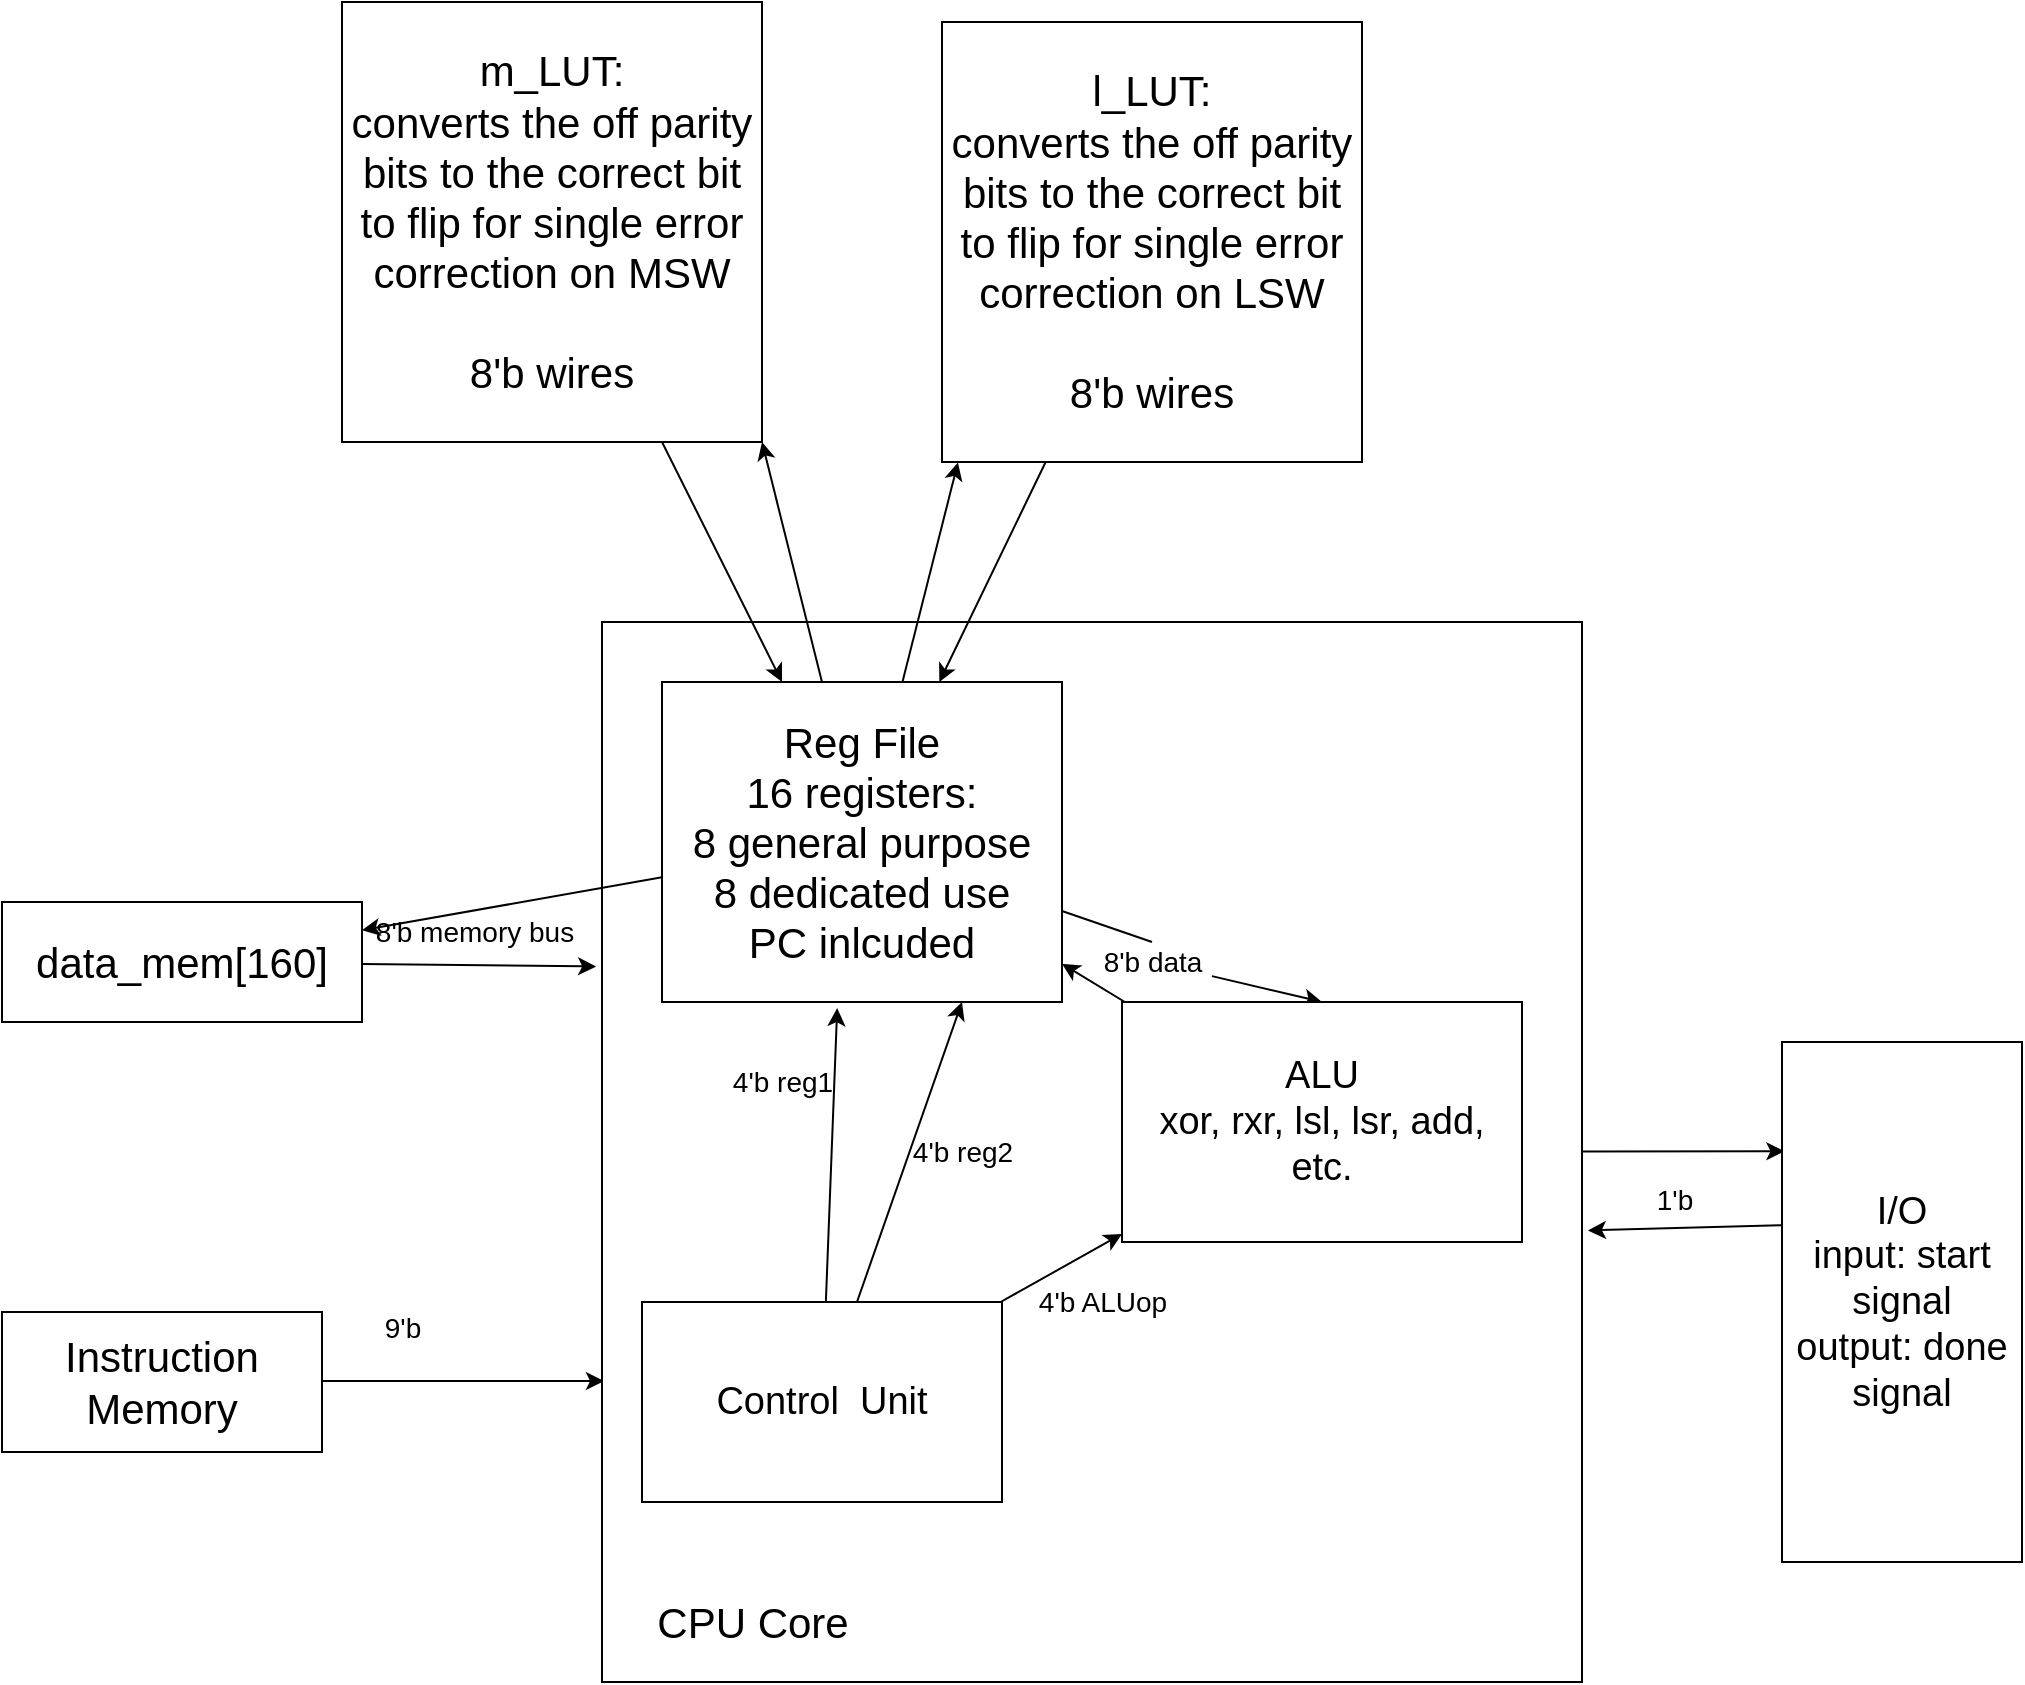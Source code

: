 <mxfile>
    <diagram id="8LUtqMyP6PqjKQgSo8ol" name="Page-1">
        <mxGraphModel dx="1471" dy="997" grid="1" gridSize="10" guides="1" tooltips="1" connect="1" arrows="1" fold="1" page="1" pageScale="1" pageWidth="1100" pageHeight="1700" math="0" shadow="0">
            <root>
                <mxCell id="0"/>
                <mxCell id="1" parent="0"/>
                <mxCell id="4" style="edgeStyle=none;html=1;fontFamily=Helvetica;fontSize=21;entryX=-0.006;entryY=0.325;entryDx=0;entryDy=0;entryPerimeter=0;" parent="1" source="3" target="8" edge="1">
                    <mxGeometry relative="1" as="geometry">
                        <mxPoint x="320" y="490" as="targetPoint"/>
                    </mxGeometry>
                </mxCell>
                <mxCell id="5" value="&lt;font style=&quot;font-size: 14px&quot;&gt;8'b memory bus&lt;/font&gt;" style="edgeLabel;html=1;align=center;verticalAlign=middle;resizable=0;points=[];fontSize=21;fontFamily=Helvetica;" parent="4" connectable="0" vertex="1">
                    <mxGeometry x="-0.277" y="-2" relative="1" as="geometry">
                        <mxPoint x="13" y="-22" as="offset"/>
                    </mxGeometry>
                </mxCell>
                <mxCell id="3" value="data_mem[160]" style="whiteSpace=wrap;html=1;fontFamily=Helvetica;fontSize=21;" parent="1" vertex="1">
                    <mxGeometry y="460" width="180" height="60" as="geometry"/>
                </mxCell>
                <mxCell id="7" style="edgeStyle=none;html=1;fontFamily=Helvetica;fontSize=21;" parent="1" edge="1">
                    <mxGeometry relative="1" as="geometry">
                        <mxPoint x="301" y="699.5" as="targetPoint"/>
                        <mxPoint x="160" y="699.5" as="sourcePoint"/>
                    </mxGeometry>
                </mxCell>
                <mxCell id="25" value="&lt;font style=&quot;font-size: 14px&quot;&gt;9'b&lt;/font&gt;" style="edgeLabel;html=1;align=center;verticalAlign=middle;resizable=0;points=[];fontSize=21;fontFamily=Helvetica;" vertex="1" connectable="0" parent="7">
                    <mxGeometry x="-0.234" y="1" relative="1" as="geometry">
                        <mxPoint x="-14" y="-29" as="offset"/>
                    </mxGeometry>
                </mxCell>
                <mxCell id="6" value="&lt;font style=&quot;font-size: 21px&quot;&gt;Instruction Memory&lt;/font&gt;" style="whiteSpace=wrap;html=1;fontFamily=Helvetica;fontSize=14;" parent="1" vertex="1">
                    <mxGeometry y="665" width="160" height="70" as="geometry"/>
                </mxCell>
                <mxCell id="17" style="edgeStyle=none;html=1;entryX=0.01;entryY=0.364;entryDx=0;entryDy=0;entryPerimeter=0;fontFamily=Helvetica;fontSize=21;" edge="1" parent="1" source="8">
                    <mxGeometry relative="1" as="geometry">
                        <mxPoint x="891.2" y="584.64" as="targetPoint"/>
                    </mxGeometry>
                </mxCell>
                <mxCell id="8" value="" style="whiteSpace=wrap;html=1;fontFamily=Helvetica;fontSize=21;" vertex="1" parent="1">
                    <mxGeometry x="300" y="320" width="490" height="530" as="geometry"/>
                </mxCell>
                <mxCell id="13" style="edgeStyle=none;html=1;entryX=0.5;entryY=0;entryDx=0;entryDy=0;fontFamily=Helvetica;fontSize=21;startArrow=none;" edge="1" parent="1" source="35" target="11">
                    <mxGeometry relative="1" as="geometry"/>
                </mxCell>
                <mxCell id="16" style="edgeStyle=none;html=1;fontFamily=Helvetica;fontSize=21;" edge="1" parent="1" source="2" target="3">
                    <mxGeometry relative="1" as="geometry"/>
                </mxCell>
                <mxCell id="23" style="edgeStyle=none;html=1;entryX=1;entryY=1;entryDx=0;entryDy=0;fontFamily=Helvetica;fontSize=21;" edge="1" parent="1" source="2" target="19">
                    <mxGeometry relative="1" as="geometry"/>
                </mxCell>
                <mxCell id="24" style="edgeStyle=none;html=1;entryX=0.038;entryY=1.001;entryDx=0;entryDy=0;entryPerimeter=0;fontFamily=Helvetica;fontSize=21;" edge="1" parent="1" source="2" target="20">
                    <mxGeometry relative="1" as="geometry"/>
                </mxCell>
                <object label="&lt;font style=&quot;font-size: 21px&quot;&gt;Reg File&lt;br&gt;16 registers:&lt;br&gt;8 general purpose&lt;br&gt;8 dedicated use&lt;br&gt;PC inlcuded&lt;br&gt;&lt;/font&gt;" id="2">
                    <mxCell style="whiteSpace=wrap;html=1;fontFamily=Helvetica;" parent="1" vertex="1">
                        <mxGeometry x="330" y="350" width="200" height="160" as="geometry"/>
                    </mxCell>
                </object>
                <mxCell id="9" value="CPU Core" style="text;html=1;resizable=0;autosize=1;align=center;verticalAlign=middle;points=[];fillColor=none;strokeColor=none;rounded=0;fontFamily=Helvetica;fontSize=21;" parent="1" vertex="1">
                    <mxGeometry x="320" y="805" width="110" height="30" as="geometry"/>
                </mxCell>
                <mxCell id="12" style="edgeStyle=none;html=1;entryX=0.438;entryY=1.019;entryDx=0;entryDy=0;entryPerimeter=0;fontFamily=Helvetica;fontSize=21;" edge="1" parent="1" source="10" target="2">
                    <mxGeometry relative="1" as="geometry"/>
                </mxCell>
                <mxCell id="30" style="edgeStyle=none;html=1;fontFamily=Helvetica;fontSize=14;" edge="1" parent="1" source="10" target="11">
                    <mxGeometry relative="1" as="geometry"/>
                </mxCell>
                <mxCell id="32" style="edgeStyle=none;html=1;entryX=0.75;entryY=1;entryDx=0;entryDy=0;fontFamily=Helvetica;fontSize=14;" edge="1" parent="1" source="10" target="2">
                    <mxGeometry relative="1" as="geometry"/>
                </mxCell>
                <mxCell id="10" value="&lt;font style=&quot;font-size: 19px&quot;&gt;Control&amp;nbsp; Unit&lt;/font&gt;" style="rounded=0;whiteSpace=wrap;html=1;" parent="1" vertex="1">
                    <mxGeometry x="320" y="660" width="180" height="100" as="geometry"/>
                </mxCell>
                <mxCell id="14" style="edgeStyle=none;html=1;fontFamily=Helvetica;fontSize=21;" edge="1" parent="1" source="11" target="2">
                    <mxGeometry relative="1" as="geometry"/>
                </mxCell>
                <mxCell id="11" value="ALU&lt;br&gt;xor, rxr, lsl, lsr, add, etc." style="rounded=0;whiteSpace=wrap;html=1;fontSize=19;" vertex="1" parent="1">
                    <mxGeometry x="560" y="510" width="200" height="120" as="geometry"/>
                </mxCell>
                <mxCell id="18" style="edgeStyle=none;html=1;entryX=1.006;entryY=0.574;entryDx=0;entryDy=0;entryPerimeter=0;fontFamily=Helvetica;fontSize=21;" edge="1" parent="1" target="8">
                    <mxGeometry relative="1" as="geometry">
                        <mxPoint x="890" y="621.612" as="sourcePoint"/>
                    </mxGeometry>
                </mxCell>
                <mxCell id="15" value="I/O&lt;br&gt;input: start signal&lt;br&gt;output: done signal" style="rounded=0;whiteSpace=wrap;html=1;fontSize=19;" vertex="1" parent="1">
                    <mxGeometry x="890" y="530" width="120" height="260" as="geometry"/>
                </mxCell>
                <mxCell id="21" style="edgeStyle=none;html=1;fontFamily=Helvetica;fontSize=21;" edge="1" parent="1" source="19" target="2">
                    <mxGeometry relative="1" as="geometry"/>
                </mxCell>
                <mxCell id="19" value="m_LUT:&lt;br&gt;converts the off parity bits to the correct bit to flip for single error correction on MSW&lt;br&gt;&lt;br&gt;8'b wires" style="whiteSpace=wrap;html=1;fontFamily=Helvetica;fontSize=21;" vertex="1" parent="1">
                    <mxGeometry x="170" y="10" width="210" height="220" as="geometry"/>
                </mxCell>
                <mxCell id="22" style="edgeStyle=none;html=1;fontFamily=Helvetica;fontSize=21;" edge="1" parent="1" source="20" target="2">
                    <mxGeometry relative="1" as="geometry"/>
                </mxCell>
                <mxCell id="20" value="l_LUT:&lt;br&gt;converts the off parity bits to the correct bit to flip for single error correction on LSW&lt;br&gt;&lt;br&gt;8'b wires" style="whiteSpace=wrap;html=1;fontFamily=Helvetica;fontSize=21;" vertex="1" parent="1">
                    <mxGeometry x="470" y="20" width="210" height="220" as="geometry"/>
                </mxCell>
                <mxCell id="28" value="&lt;span style=&quot;font-size: 14px&quot;&gt;1'b&lt;/span&gt;" style="edgeLabel;html=1;align=center;verticalAlign=middle;resizable=0;points=[];fontSize=21;fontFamily=Helvetica;" connectable="0" vertex="1" parent="1">
                    <mxGeometry x="400" y="560" as="geometry">
                        <mxPoint x="436" y="46" as="offset"/>
                    </mxGeometry>
                </mxCell>
                <mxCell id="31" value="4'b ALUop" style="text;html=1;resizable=0;autosize=1;align=center;verticalAlign=middle;points=[];fillColor=none;strokeColor=none;rounded=0;fontFamily=Helvetica;fontSize=14;" vertex="1" parent="1">
                    <mxGeometry x="510" y="650" width="80" height="20" as="geometry"/>
                </mxCell>
                <mxCell id="33" value="4'b reg1" style="text;html=1;resizable=0;autosize=1;align=center;verticalAlign=middle;points=[];fillColor=none;strokeColor=none;rounded=0;fontFamily=Helvetica;fontSize=14;" vertex="1" parent="1">
                    <mxGeometry x="360" y="540" width="60" height="20" as="geometry"/>
                </mxCell>
                <mxCell id="34" value="4'b reg2" style="text;html=1;resizable=0;autosize=1;align=center;verticalAlign=middle;points=[];fillColor=none;strokeColor=none;rounded=0;fontFamily=Helvetica;fontSize=14;" vertex="1" parent="1">
                    <mxGeometry x="450" y="575" width="60" height="20" as="geometry"/>
                </mxCell>
                <mxCell id="35" value="8'b data" style="text;html=1;resizable=0;autosize=1;align=center;verticalAlign=middle;points=[];fillColor=none;strokeColor=none;rounded=0;fontFamily=Helvetica;fontSize=14;" vertex="1" parent="1">
                    <mxGeometry x="545" y="480" width="60" height="20" as="geometry"/>
                </mxCell>
                <mxCell id="36" value="" style="edgeStyle=none;html=1;entryX=0.5;entryY=0;entryDx=0;entryDy=0;fontFamily=Helvetica;fontSize=21;endArrow=none;" edge="1" parent="1" source="2" target="35">
                    <mxGeometry relative="1" as="geometry">
                        <mxPoint x="530" y="464.783" as="sourcePoint"/>
                        <mxPoint x="660" y="510" as="targetPoint"/>
                    </mxGeometry>
                </mxCell>
            </root>
        </mxGraphModel>
    </diagram>
</mxfile>